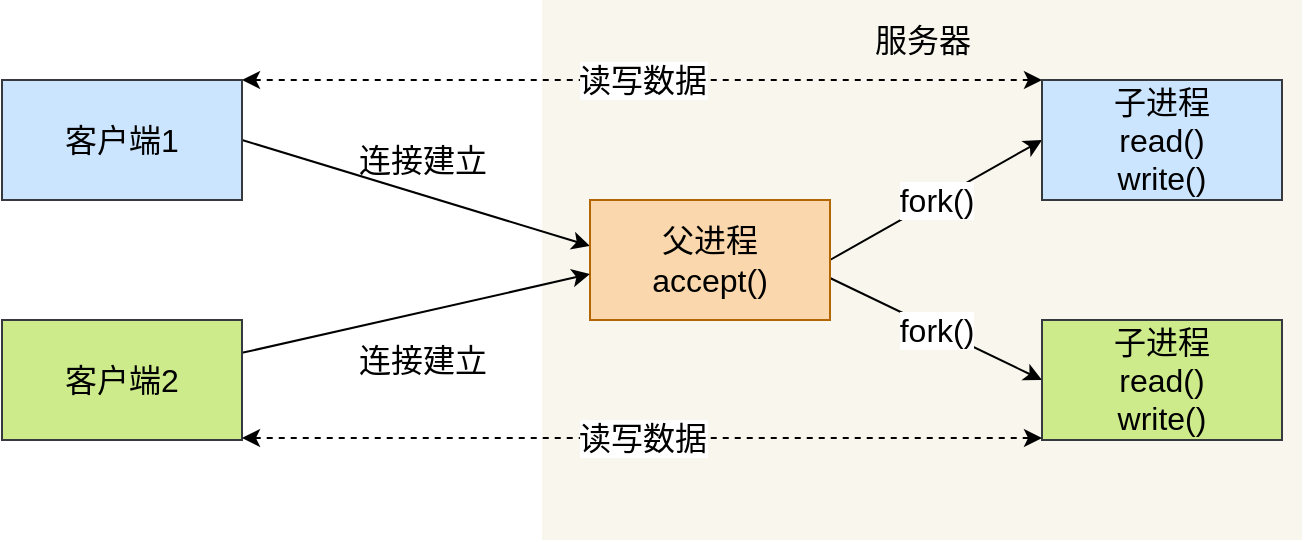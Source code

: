 <mxfile version="14.4.8" type="github">
  <diagram id="ucvFiVCwpmbeMMillvRG" name="第 1 页">
    <mxGraphModel dx="937" dy="541" grid="1" gridSize="10" guides="1" tooltips="1" connect="1" arrows="1" fold="1" page="1" pageScale="1" pageWidth="827" pageHeight="1169" math="0" shadow="0">
      <root>
        <mxCell id="0" />
        <mxCell id="1" parent="0" />
        <mxCell id="W8613wsFYHt2JdZHEvud-28" value="" style="rounded=0;whiteSpace=wrap;html=1;fontSize=16;fillColor=#f9f7ed;strokeColor=none;" vertex="1" parent="1">
          <mxGeometry x="390" y="80" width="380" height="270" as="geometry" />
        </mxCell>
        <mxCell id="W8613wsFYHt2JdZHEvud-21" style="rounded=0;orthogonalLoop=1;jettySize=auto;html=1;entryX=0;entryY=0.383;entryDx=0;entryDy=0;startArrow=none;startFill=0;fontSize=16;endArrow=classic;endFill=1;exitX=1;exitY=0.5;exitDx=0;exitDy=0;entryPerimeter=0;" edge="1" parent="1" source="W8613wsFYHt2JdZHEvud-1" target="W8613wsFYHt2JdZHEvud-18">
          <mxGeometry relative="1" as="geometry" />
        </mxCell>
        <mxCell id="W8613wsFYHt2JdZHEvud-33" value="读写数据" style="edgeStyle=none;rounded=0;orthogonalLoop=1;jettySize=auto;html=1;entryX=0;entryY=0;entryDx=0;entryDy=0;startArrow=classic;startFill=1;endArrow=classic;endFill=1;fontSize=16;exitX=1;exitY=0;exitDx=0;exitDy=0;dashed=1;" edge="1" parent="1" source="W8613wsFYHt2JdZHEvud-1" target="W8613wsFYHt2JdZHEvud-23">
          <mxGeometry relative="1" as="geometry" />
        </mxCell>
        <mxCell id="W8613wsFYHt2JdZHEvud-1" value="客户端1" style="rounded=0;whiteSpace=wrap;html=1;fontSize=16;fillColor=#cce5ff;strokeColor=#36393d;" vertex="1" parent="1">
          <mxGeometry x="120" y="120" width="120" height="60" as="geometry" />
        </mxCell>
        <mxCell id="W8613wsFYHt2JdZHEvud-25" value="fork()" style="edgeStyle=none;rounded=0;orthogonalLoop=1;jettySize=auto;html=1;entryX=0;entryY=0.5;entryDx=0;entryDy=0;startArrow=none;startFill=0;endArrow=classic;endFill=1;fontSize=16;exitX=1;exitY=0.5;exitDx=0;exitDy=0;" edge="1" parent="1" source="W8613wsFYHt2JdZHEvud-18" target="W8613wsFYHt2JdZHEvud-23">
          <mxGeometry relative="1" as="geometry" />
        </mxCell>
        <mxCell id="W8613wsFYHt2JdZHEvud-26" value="fork()" style="edgeStyle=none;rounded=0;orthogonalLoop=1;jettySize=auto;html=1;entryX=0;entryY=0.5;entryDx=0;entryDy=0;startArrow=none;startFill=0;endArrow=classic;endFill=1;fontSize=16;exitX=1;exitY=0.65;exitDx=0;exitDy=0;exitPerimeter=0;" edge="1" parent="1" source="W8613wsFYHt2JdZHEvud-18" target="W8613wsFYHt2JdZHEvud-24">
          <mxGeometry relative="1" as="geometry" />
        </mxCell>
        <mxCell id="W8613wsFYHt2JdZHEvud-18" value="父进程&lt;br&gt;accept()" style="rounded=0;whiteSpace=wrap;html=1;fontSize=16;fillColor=#fad7ac;strokeColor=#b46504;" vertex="1" parent="1">
          <mxGeometry x="414" y="180" width="120" height="60" as="geometry" />
        </mxCell>
        <mxCell id="W8613wsFYHt2JdZHEvud-22" style="edgeStyle=none;rounded=0;orthogonalLoop=1;jettySize=auto;html=1;entryX=0;entryY=0.617;entryDx=0;entryDy=0;entryPerimeter=0;startArrow=none;startFill=0;endArrow=classic;endFill=1;fontSize=16;" edge="1" parent="1" source="W8613wsFYHt2JdZHEvud-19" target="W8613wsFYHt2JdZHEvud-18">
          <mxGeometry relative="1" as="geometry" />
        </mxCell>
        <mxCell id="W8613wsFYHt2JdZHEvud-19" value="客户端2" style="rounded=0;whiteSpace=wrap;html=1;fontSize=16;fillColor=#cdeb8b;strokeColor=#36393d;" vertex="1" parent="1">
          <mxGeometry x="120" y="240" width="120" height="60" as="geometry" />
        </mxCell>
        <mxCell id="W8613wsFYHt2JdZHEvud-23" value="子进程&lt;br&gt;read()&lt;br&gt;write()" style="rounded=0;whiteSpace=wrap;html=1;fontSize=16;fillColor=#cce5ff;strokeColor=#36393d;" vertex="1" parent="1">
          <mxGeometry x="640" y="120" width="120" height="60" as="geometry" />
        </mxCell>
        <mxCell id="W8613wsFYHt2JdZHEvud-24" value="子进程&lt;br&gt;read()&lt;br&gt;write()" style="rounded=0;whiteSpace=wrap;html=1;fontSize=16;fillColor=#cdeb8b;strokeColor=#36393d;" vertex="1" parent="1">
          <mxGeometry x="640" y="240" width="120" height="60" as="geometry" />
        </mxCell>
        <mxCell id="W8613wsFYHt2JdZHEvud-29" value="服务器" style="text;html=1;align=center;verticalAlign=middle;resizable=0;points=[];autosize=1;fontSize=16;" vertex="1" parent="1">
          <mxGeometry x="550" y="90" width="60" height="20" as="geometry" />
        </mxCell>
        <mxCell id="W8613wsFYHt2JdZHEvud-31" value="连接建立" style="text;html=1;align=center;verticalAlign=middle;resizable=0;points=[];autosize=1;fontSize=16;" vertex="1" parent="1">
          <mxGeometry x="290" y="150" width="80" height="20" as="geometry" />
        </mxCell>
        <mxCell id="W8613wsFYHt2JdZHEvud-32" value="连接建立" style="text;html=1;align=center;verticalAlign=middle;resizable=0;points=[];autosize=1;fontSize=16;" vertex="1" parent="1">
          <mxGeometry x="290" y="250" width="80" height="20" as="geometry" />
        </mxCell>
        <mxCell id="W8613wsFYHt2JdZHEvud-34" value="读写数据" style="edgeStyle=none;rounded=0;orthogonalLoop=1;jettySize=auto;html=1;entryX=0;entryY=0;entryDx=0;entryDy=0;startArrow=classic;startFill=1;endArrow=classic;endFill=1;fontSize=16;exitX=1;exitY=0;exitDx=0;exitDy=0;dashed=1;" edge="1" parent="1">
          <mxGeometry relative="1" as="geometry">
            <mxPoint x="240" y="299" as="sourcePoint" />
            <mxPoint x="640" y="299" as="targetPoint" />
          </mxGeometry>
        </mxCell>
      </root>
    </mxGraphModel>
  </diagram>
</mxfile>

